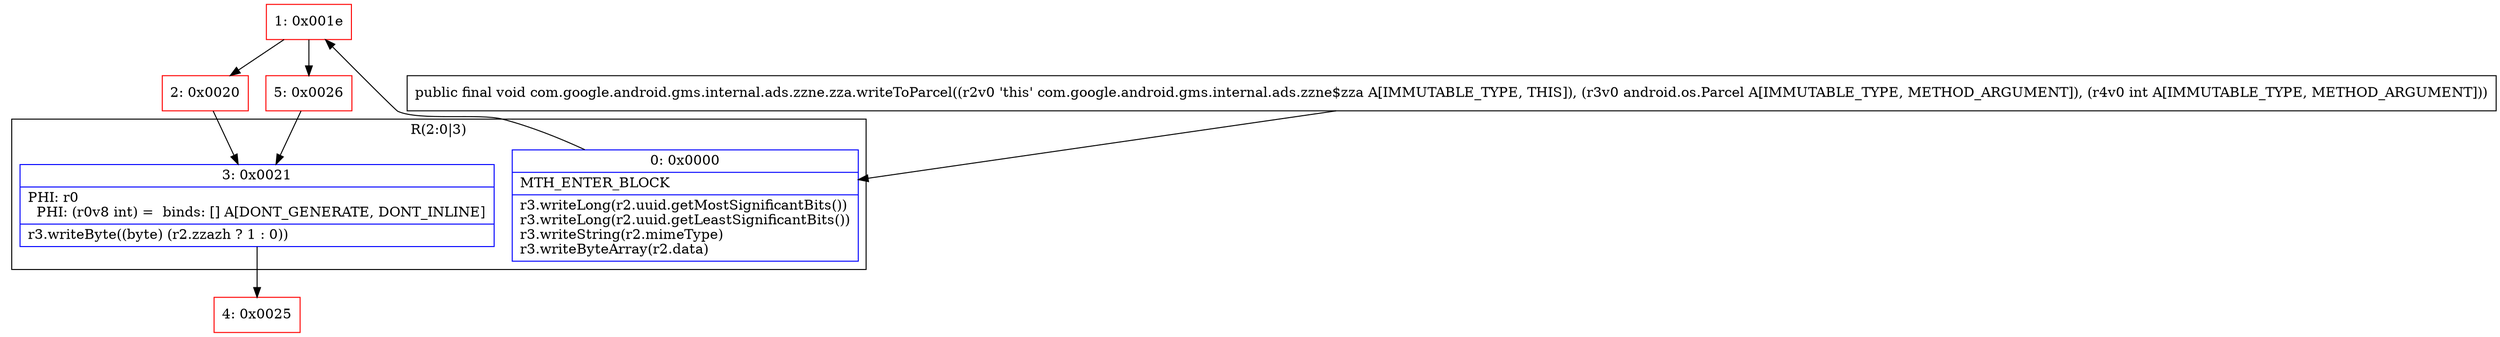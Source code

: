 digraph "CFG forcom.google.android.gms.internal.ads.zzne.zza.writeToParcel(Landroid\/os\/Parcel;I)V" {
subgraph cluster_Region_383057989 {
label = "R(2:0|3)";
node [shape=record,color=blue];
Node_0 [shape=record,label="{0\:\ 0x0000|MTH_ENTER_BLOCK\l|r3.writeLong(r2.uuid.getMostSignificantBits())\lr3.writeLong(r2.uuid.getLeastSignificantBits())\lr3.writeString(r2.mimeType)\lr3.writeByteArray(r2.data)\l}"];
Node_3 [shape=record,label="{3\:\ 0x0021|PHI: r0 \l  PHI: (r0v8 int) =  binds: [] A[DONT_GENERATE, DONT_INLINE]\l|r3.writeByte((byte) (r2.zzazh ? 1 : 0))\l}"];
}
Node_1 [shape=record,color=red,label="{1\:\ 0x001e}"];
Node_2 [shape=record,color=red,label="{2\:\ 0x0020}"];
Node_4 [shape=record,color=red,label="{4\:\ 0x0025}"];
Node_5 [shape=record,color=red,label="{5\:\ 0x0026}"];
MethodNode[shape=record,label="{public final void com.google.android.gms.internal.ads.zzne.zza.writeToParcel((r2v0 'this' com.google.android.gms.internal.ads.zzne$zza A[IMMUTABLE_TYPE, THIS]), (r3v0 android.os.Parcel A[IMMUTABLE_TYPE, METHOD_ARGUMENT]), (r4v0 int A[IMMUTABLE_TYPE, METHOD_ARGUMENT])) }"];
MethodNode -> Node_0;
Node_0 -> Node_1;
Node_3 -> Node_4;
Node_1 -> Node_2;
Node_1 -> Node_5;
Node_2 -> Node_3;
Node_5 -> Node_3;
}

